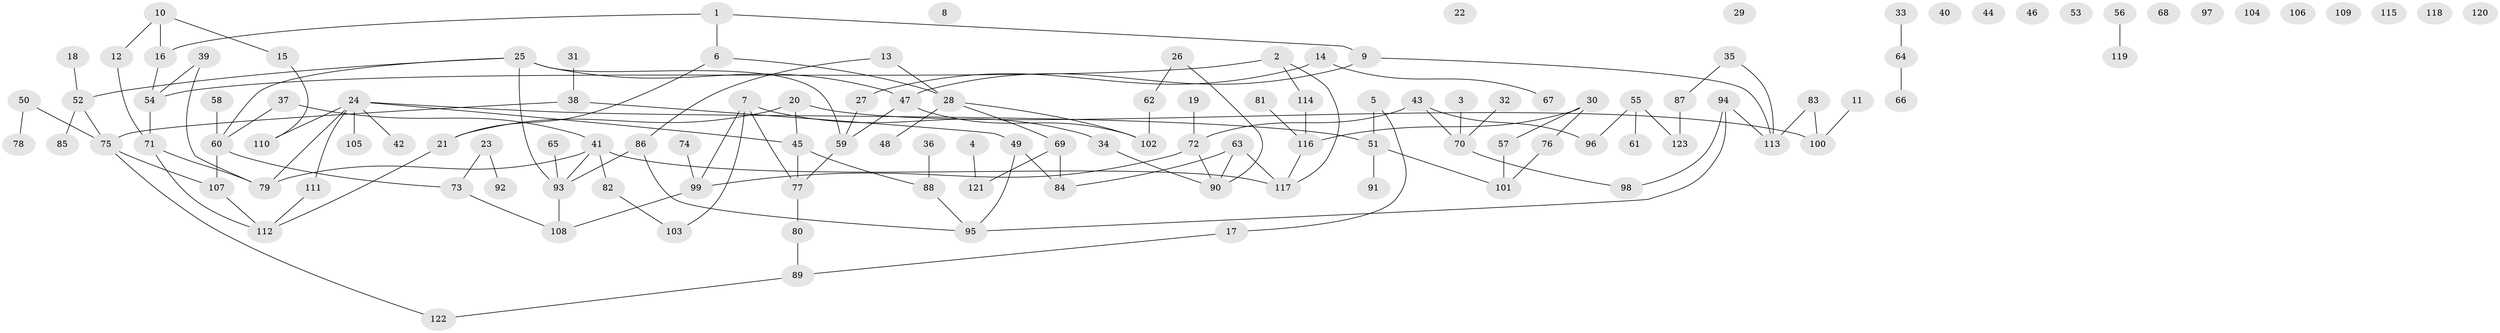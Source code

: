 // coarse degree distribution, {5: 0.058823529411764705, 4: 0.11764705882352941, 6: 0.11764705882352941, 12: 0.029411764705882353, 2: 0.08823529411764706, 3: 0.35294117647058826, 1: 0.20588235294117646, 7: 0.029411764705882353}
// Generated by graph-tools (version 1.1) at 2025/48/03/04/25 22:48:14]
// undirected, 123 vertices, 139 edges
graph export_dot {
  node [color=gray90,style=filled];
  1;
  2;
  3;
  4;
  5;
  6;
  7;
  8;
  9;
  10;
  11;
  12;
  13;
  14;
  15;
  16;
  17;
  18;
  19;
  20;
  21;
  22;
  23;
  24;
  25;
  26;
  27;
  28;
  29;
  30;
  31;
  32;
  33;
  34;
  35;
  36;
  37;
  38;
  39;
  40;
  41;
  42;
  43;
  44;
  45;
  46;
  47;
  48;
  49;
  50;
  51;
  52;
  53;
  54;
  55;
  56;
  57;
  58;
  59;
  60;
  61;
  62;
  63;
  64;
  65;
  66;
  67;
  68;
  69;
  70;
  71;
  72;
  73;
  74;
  75;
  76;
  77;
  78;
  79;
  80;
  81;
  82;
  83;
  84;
  85;
  86;
  87;
  88;
  89;
  90;
  91;
  92;
  93;
  94;
  95;
  96;
  97;
  98;
  99;
  100;
  101;
  102;
  103;
  104;
  105;
  106;
  107;
  108;
  109;
  110;
  111;
  112;
  113;
  114;
  115;
  116;
  117;
  118;
  119;
  120;
  121;
  122;
  123;
  1 -- 6;
  1 -- 9;
  1 -- 16;
  2 -- 54;
  2 -- 114;
  2 -- 117;
  3 -- 70;
  4 -- 121;
  5 -- 17;
  5 -- 51;
  6 -- 21;
  6 -- 28;
  7 -- 34;
  7 -- 77;
  7 -- 99;
  7 -- 103;
  9 -- 47;
  9 -- 113;
  10 -- 12;
  10 -- 15;
  10 -- 16;
  11 -- 100;
  12 -- 71;
  13 -- 28;
  13 -- 86;
  14 -- 27;
  14 -- 67;
  15 -- 110;
  16 -- 54;
  17 -- 89;
  18 -- 52;
  19 -- 72;
  20 -- 21;
  20 -- 45;
  20 -- 100;
  21 -- 112;
  23 -- 73;
  23 -- 92;
  24 -- 42;
  24 -- 45;
  24 -- 51;
  24 -- 79;
  24 -- 105;
  24 -- 110;
  24 -- 111;
  25 -- 47;
  25 -- 52;
  25 -- 59;
  25 -- 60;
  25 -- 93;
  26 -- 62;
  26 -- 90;
  27 -- 59;
  28 -- 48;
  28 -- 69;
  28 -- 102;
  30 -- 57;
  30 -- 76;
  30 -- 116;
  31 -- 38;
  32 -- 70;
  33 -- 64;
  34 -- 90;
  35 -- 87;
  35 -- 113;
  36 -- 88;
  37 -- 41;
  37 -- 60;
  38 -- 49;
  38 -- 75;
  39 -- 54;
  39 -- 79;
  41 -- 79;
  41 -- 82;
  41 -- 93;
  41 -- 117;
  43 -- 70;
  43 -- 72;
  43 -- 96;
  45 -- 77;
  45 -- 88;
  47 -- 59;
  47 -- 102;
  49 -- 84;
  49 -- 95;
  50 -- 75;
  50 -- 78;
  51 -- 91;
  51 -- 101;
  52 -- 75;
  52 -- 85;
  54 -- 71;
  55 -- 61;
  55 -- 96;
  55 -- 123;
  56 -- 119;
  57 -- 101;
  58 -- 60;
  59 -- 77;
  60 -- 73;
  60 -- 107;
  62 -- 102;
  63 -- 84;
  63 -- 90;
  63 -- 117;
  64 -- 66;
  65 -- 93;
  69 -- 84;
  69 -- 121;
  70 -- 98;
  71 -- 79;
  71 -- 112;
  72 -- 90;
  72 -- 99;
  73 -- 108;
  74 -- 99;
  75 -- 107;
  75 -- 122;
  76 -- 101;
  77 -- 80;
  80 -- 89;
  81 -- 116;
  82 -- 103;
  83 -- 100;
  83 -- 113;
  86 -- 93;
  86 -- 95;
  87 -- 123;
  88 -- 95;
  89 -- 122;
  93 -- 108;
  94 -- 95;
  94 -- 98;
  94 -- 113;
  99 -- 108;
  107 -- 112;
  111 -- 112;
  114 -- 116;
  116 -- 117;
}
